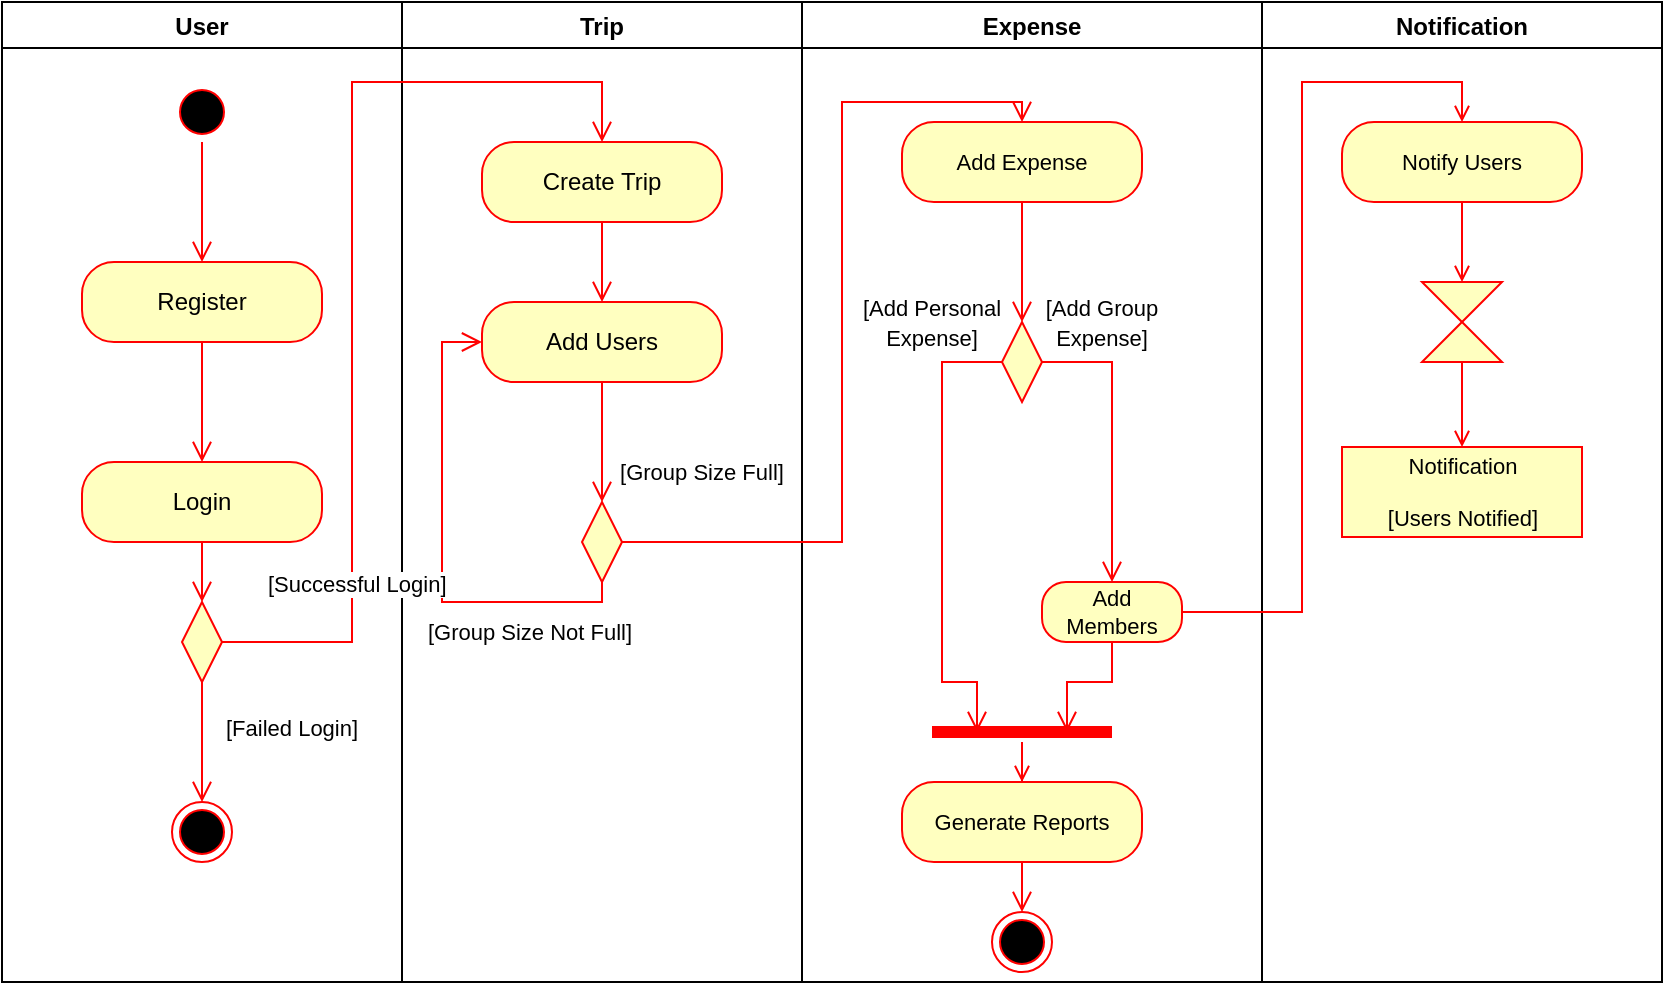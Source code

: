 <mxfile version="16.4.0" type="device"><diagram id="prtHgNgQTEPvFCAcTncT" name="Page-1"><mxGraphModel dx="1178" dy="706" grid="1" gridSize="10" guides="1" tooltips="1" connect="1" arrows="1" fold="1" page="1" pageScale="1" pageWidth="827" pageHeight="1169" math="0" shadow="0"><root><mxCell id="0"/><mxCell id="1" parent="0"/><mxCell id="Q37jf3y6g4SX1fmQYltR-1" value="User" style="swimlane;" vertex="1" parent="1"><mxGeometry x="90" y="100" width="200" height="490" as="geometry"/></mxCell><mxCell id="Q37jf3y6g4SX1fmQYltR-5" value="" style="ellipse;html=1;shape=startState;fillColor=#000000;strokeColor=#ff0000;" vertex="1" parent="Q37jf3y6g4SX1fmQYltR-1"><mxGeometry x="85" y="40" width="30" height="30" as="geometry"/></mxCell><mxCell id="Q37jf3y6g4SX1fmQYltR-6" value="" style="edgeStyle=orthogonalEdgeStyle;html=1;verticalAlign=bottom;endArrow=open;endSize=8;strokeColor=#ff0000;rounded=0;" edge="1" source="Q37jf3y6g4SX1fmQYltR-5" parent="Q37jf3y6g4SX1fmQYltR-1"><mxGeometry relative="1" as="geometry"><mxPoint x="100" y="130" as="targetPoint"/></mxGeometry></mxCell><mxCell id="Q37jf3y6g4SX1fmQYltR-7" value="Register" style="rounded=1;whiteSpace=wrap;html=1;arcSize=40;fontColor=#000000;fillColor=#ffffc0;strokeColor=#ff0000;" vertex="1" parent="Q37jf3y6g4SX1fmQYltR-1"><mxGeometry x="40" y="130" width="120" height="40" as="geometry"/></mxCell><mxCell id="Q37jf3y6g4SX1fmQYltR-8" value="" style="edgeStyle=orthogonalEdgeStyle;html=1;verticalAlign=bottom;endArrow=open;endSize=8;strokeColor=#ff0000;rounded=0;" edge="1" source="Q37jf3y6g4SX1fmQYltR-7" parent="Q37jf3y6g4SX1fmQYltR-1"><mxGeometry relative="1" as="geometry"><mxPoint x="100" y="230" as="targetPoint"/></mxGeometry></mxCell><mxCell id="Q37jf3y6g4SX1fmQYltR-9" value="Login" style="rounded=1;whiteSpace=wrap;html=1;arcSize=40;fontColor=#000000;fillColor=#ffffc0;strokeColor=#ff0000;" vertex="1" parent="Q37jf3y6g4SX1fmQYltR-1"><mxGeometry x="40" y="230" width="120" height="40" as="geometry"/></mxCell><mxCell id="Q37jf3y6g4SX1fmQYltR-10" value="" style="edgeStyle=orthogonalEdgeStyle;html=1;verticalAlign=bottom;endArrow=open;endSize=8;strokeColor=#ff0000;rounded=0;entryX=0;entryY=0.5;entryDx=0;entryDy=0;" edge="1" source="Q37jf3y6g4SX1fmQYltR-9" parent="Q37jf3y6g4SX1fmQYltR-1" target="Q37jf3y6g4SX1fmQYltR-11"><mxGeometry relative="1" as="geometry"><mxPoint x="100" y="330" as="targetPoint"/></mxGeometry></mxCell><mxCell id="Q37jf3y6g4SX1fmQYltR-11" value="" style="rhombus;whiteSpace=wrap;html=1;fillColor=#ffffc0;strokeColor=#ff0000;rotation=90;" vertex="1" parent="Q37jf3y6g4SX1fmQYltR-1"><mxGeometry x="80" y="310" width="40" height="20" as="geometry"/></mxCell><mxCell id="Q37jf3y6g4SX1fmQYltR-14" value="" style="ellipse;html=1;shape=endState;fillColor=#000000;strokeColor=#ff0000;" vertex="1" parent="Q37jf3y6g4SX1fmQYltR-1"><mxGeometry x="85" y="400" width="30" height="30" as="geometry"/></mxCell><mxCell id="Q37jf3y6g4SX1fmQYltR-13" value="[Failed Login]" style="edgeStyle=orthogonalEdgeStyle;html=1;align=left;verticalAlign=top;endArrow=open;endSize=8;strokeColor=#ff0000;rounded=0;" edge="1" source="Q37jf3y6g4SX1fmQYltR-11" parent="Q37jf3y6g4SX1fmQYltR-1" target="Q37jf3y6g4SX1fmQYltR-14"><mxGeometry x="-0.667" y="10" relative="1" as="geometry"><mxPoint x="100" y="450" as="targetPoint"/><mxPoint as="offset"/></mxGeometry></mxCell><mxCell id="Q37jf3y6g4SX1fmQYltR-2" value="Trip" style="swimlane;" vertex="1" parent="1"><mxGeometry x="290" y="100" width="200" height="490" as="geometry"/></mxCell><mxCell id="Q37jf3y6g4SX1fmQYltR-16" value="Create Trip" style="rounded=1;whiteSpace=wrap;html=1;arcSize=40;fontColor=#000000;fillColor=#ffffc0;strokeColor=#ff0000;" vertex="1" parent="Q37jf3y6g4SX1fmQYltR-2"><mxGeometry x="40" y="70" width="120" height="40" as="geometry"/></mxCell><mxCell id="Q37jf3y6g4SX1fmQYltR-17" value="Add Users" style="rounded=1;whiteSpace=wrap;html=1;arcSize=40;fontColor=#000000;fillColor=#ffffc0;strokeColor=#ff0000;" vertex="1" parent="Q37jf3y6g4SX1fmQYltR-2"><mxGeometry x="40" y="150" width="120" height="40" as="geometry"/></mxCell><mxCell id="Q37jf3y6g4SX1fmQYltR-18" value="" style="edgeStyle=orthogonalEdgeStyle;html=1;verticalAlign=bottom;endArrow=open;endSize=8;strokeColor=#ff0000;rounded=0;" edge="1" source="Q37jf3y6g4SX1fmQYltR-17" parent="Q37jf3y6g4SX1fmQYltR-2"><mxGeometry relative="1" as="geometry"><mxPoint x="100" y="250" as="targetPoint"/></mxGeometry></mxCell><mxCell id="Q37jf3y6g4SX1fmQYltR-20" value="" style="edgeStyle=orthogonalEdgeStyle;html=1;verticalAlign=bottom;endArrow=open;endSize=8;strokeColor=#ff0000;rounded=0;exitX=0.5;exitY=1;exitDx=0;exitDy=0;entryX=0.5;entryY=0;entryDx=0;entryDy=0;" edge="1" parent="Q37jf3y6g4SX1fmQYltR-2" source="Q37jf3y6g4SX1fmQYltR-16" target="Q37jf3y6g4SX1fmQYltR-17"><mxGeometry relative="1" as="geometry"><mxPoint x="400" y="360" as="targetPoint"/><mxPoint x="400" y="300" as="sourcePoint"/></mxGeometry></mxCell><mxCell id="Q37jf3y6g4SX1fmQYltR-24" value="" style="rhombus;whiteSpace=wrap;html=1;fillColor=#ffffc0;strokeColor=#ff0000;rotation=90;" vertex="1" parent="Q37jf3y6g4SX1fmQYltR-2"><mxGeometry x="80" y="260" width="40" height="20" as="geometry"/></mxCell><mxCell id="Q37jf3y6g4SX1fmQYltR-25" value="" style="edgeStyle=orthogonalEdgeStyle;html=1;verticalAlign=bottom;endArrow=open;endSize=8;strokeColor=#ff0000;rounded=0;entryX=0;entryY=0.5;entryDx=0;entryDy=0;exitX=1;exitY=0.5;exitDx=0;exitDy=0;" edge="1" parent="Q37jf3y6g4SX1fmQYltR-2" source="Q37jf3y6g4SX1fmQYltR-24" target="Q37jf3y6g4SX1fmQYltR-17"><mxGeometry relative="1" as="geometry"><mxPoint x="400" y="360" as="targetPoint"/><mxPoint x="400" y="300" as="sourcePoint"/><Array as="points"><mxPoint x="100" y="300"/><mxPoint x="20" y="300"/><mxPoint x="20" y="170"/></Array></mxGeometry></mxCell><mxCell id="Q37jf3y6g4SX1fmQYltR-26" value="&lt;font style=&quot;font-size: 11px&quot;&gt;[Group Size Not Full]&lt;/font&gt;" style="text;html=1;strokeColor=none;fillColor=none;align=center;verticalAlign=middle;whiteSpace=wrap;rounded=0;" vertex="1" parent="Q37jf3y6g4SX1fmQYltR-2"><mxGeometry x="4" y="300" width="120" height="30" as="geometry"/></mxCell><mxCell id="Q37jf3y6g4SX1fmQYltR-27" value="&lt;font style=&quot;font-size: 11px&quot;&gt;[Group Size Full]&lt;/font&gt;" style="text;html=1;strokeColor=none;fillColor=none;align=center;verticalAlign=middle;whiteSpace=wrap;rounded=0;" vertex="1" parent="Q37jf3y6g4SX1fmQYltR-2"><mxGeometry x="90" y="220" width="120" height="30" as="geometry"/></mxCell><mxCell id="Q37jf3y6g4SX1fmQYltR-3" value="Expense" style="swimlane;" vertex="1" parent="1"><mxGeometry x="490" y="100" width="230" height="490" as="geometry"/></mxCell><mxCell id="Q37jf3y6g4SX1fmQYltR-55" style="edgeStyle=orthogonalEdgeStyle;rounded=0;orthogonalLoop=1;jettySize=auto;html=1;entryX=0.5;entryY=0;entryDx=0;entryDy=0;fontSize=11;strokeColor=#FF0000;endArrow=open;endFill=0;" edge="1" parent="Q37jf3y6g4SX1fmQYltR-3" source="Q37jf3y6g4SX1fmQYltR-37" target="Q37jf3y6g4SX1fmQYltR-49"><mxGeometry relative="1" as="geometry"/></mxCell><mxCell id="Q37jf3y6g4SX1fmQYltR-37" value="" style="shape=line;html=1;strokeWidth=6;strokeColor=#ff0000;fontSize=11;" vertex="1" parent="Q37jf3y6g4SX1fmQYltR-3"><mxGeometry x="65" y="360" width="90" height="10" as="geometry"/></mxCell><mxCell id="Q37jf3y6g4SX1fmQYltR-39" value="Add Members" style="rounded=1;whiteSpace=wrap;html=1;arcSize=40;fontColor=#000000;fillColor=#ffffc0;strokeColor=#ff0000;fontSize=11;" vertex="1" parent="Q37jf3y6g4SX1fmQYltR-3"><mxGeometry x="120" y="290" width="70" height="30" as="geometry"/></mxCell><mxCell id="Q37jf3y6g4SX1fmQYltR-40" value="" style="edgeStyle=orthogonalEdgeStyle;html=1;verticalAlign=bottom;endArrow=open;endSize=8;strokeColor=#ff0000;rounded=0;fontSize=11;exitX=0.5;exitY=1;exitDx=0;exitDy=0;entryX=0.75;entryY=0.5;entryDx=0;entryDy=0;entryPerimeter=0;" edge="1" parent="Q37jf3y6g4SX1fmQYltR-3" source="Q37jf3y6g4SX1fmQYltR-39" target="Q37jf3y6g4SX1fmQYltR-37"><mxGeometry relative="1" as="geometry"><mxPoint x="550" y="450" as="targetPoint"/><mxPoint x="145" y="320" as="sourcePoint"/></mxGeometry></mxCell><mxCell id="Q37jf3y6g4SX1fmQYltR-42" value="Add Expense" style="rounded=1;whiteSpace=wrap;html=1;arcSize=40;fontColor=#000000;fillColor=#ffffc0;strokeColor=#ff0000;fontSize=11;" vertex="1" parent="Q37jf3y6g4SX1fmQYltR-3"><mxGeometry x="50" y="60" width="120" height="40" as="geometry"/></mxCell><mxCell id="Q37jf3y6g4SX1fmQYltR-43" value="" style="edgeStyle=orthogonalEdgeStyle;html=1;verticalAlign=bottom;endArrow=open;endSize=8;strokeColor=#ff0000;rounded=0;fontSize=11;" edge="1" source="Q37jf3y6g4SX1fmQYltR-42" parent="Q37jf3y6g4SX1fmQYltR-3"><mxGeometry relative="1" as="geometry"><mxPoint x="110" y="160" as="targetPoint"/></mxGeometry></mxCell><mxCell id="Q37jf3y6g4SX1fmQYltR-44" value="" style="rhombus;whiteSpace=wrap;html=1;fillColor=#ffffc0;strokeColor=#ff0000;rotation=90;" vertex="1" parent="Q37jf3y6g4SX1fmQYltR-3"><mxGeometry x="90" y="170" width="40" height="20" as="geometry"/></mxCell><mxCell id="Q37jf3y6g4SX1fmQYltR-45" value="" style="edgeStyle=orthogonalEdgeStyle;html=1;verticalAlign=bottom;endArrow=open;endSize=8;strokeColor=#ff0000;rounded=0;fontSize=11;exitX=0.5;exitY=0;exitDx=0;exitDy=0;entryX=0.5;entryY=0;entryDx=0;entryDy=0;" edge="1" parent="Q37jf3y6g4SX1fmQYltR-3" source="Q37jf3y6g4SX1fmQYltR-44" target="Q37jf3y6g4SX1fmQYltR-39"><mxGeometry relative="1" as="geometry"><mxPoint x="610" y="270" as="targetPoint"/><mxPoint x="610" y="210" as="sourcePoint"/></mxGeometry></mxCell><mxCell id="Q37jf3y6g4SX1fmQYltR-46" value="" style="edgeStyle=orthogonalEdgeStyle;html=1;verticalAlign=bottom;endArrow=open;endSize=8;strokeColor=#ff0000;rounded=0;fontSize=11;exitX=0.5;exitY=1;exitDx=0;exitDy=0;entryX=0.25;entryY=0.5;entryDx=0;entryDy=0;entryPerimeter=0;" edge="1" parent="Q37jf3y6g4SX1fmQYltR-3" source="Q37jf3y6g4SX1fmQYltR-44" target="Q37jf3y6g4SX1fmQYltR-37"><mxGeometry relative="1" as="geometry"><mxPoint x="65" y="290" as="targetPoint"/><mxPoint x="620" y="290" as="sourcePoint"/><Array as="points"><mxPoint x="70" y="180"/><mxPoint x="70" y="340"/><mxPoint x="87" y="340"/></Array></mxGeometry></mxCell><mxCell id="Q37jf3y6g4SX1fmQYltR-47" value="&lt;span style=&quot;font-size: 11px&quot;&gt;[Add Group Expense]&lt;/span&gt;" style="text;html=1;strokeColor=none;fillColor=none;align=center;verticalAlign=middle;whiteSpace=wrap;rounded=0;" vertex="1" parent="Q37jf3y6g4SX1fmQYltR-3"><mxGeometry x="110" y="145" width="80" height="30" as="geometry"/></mxCell><mxCell id="Q37jf3y6g4SX1fmQYltR-48" value="&lt;span style=&quot;font-size: 11px&quot;&gt;[Add Personal Expense]&lt;/span&gt;" style="text;html=1;strokeColor=none;fillColor=none;align=center;verticalAlign=middle;whiteSpace=wrap;rounded=0;" vertex="1" parent="Q37jf3y6g4SX1fmQYltR-3"><mxGeometry x="25" y="150" width="80" height="20" as="geometry"/></mxCell><mxCell id="Q37jf3y6g4SX1fmQYltR-49" value="Generate Reports" style="rounded=1;whiteSpace=wrap;html=1;arcSize=40;fontColor=#000000;fillColor=#ffffc0;strokeColor=#ff0000;fontSize=11;" vertex="1" parent="Q37jf3y6g4SX1fmQYltR-3"><mxGeometry x="50" y="390" width="120" height="40" as="geometry"/></mxCell><mxCell id="Q37jf3y6g4SX1fmQYltR-53" value="" style="edgeStyle=orthogonalEdgeStyle;html=1;verticalAlign=bottom;endArrow=open;endSize=8;strokeColor=#ff0000;rounded=0;fontSize=11;exitX=0.5;exitY=1;exitDx=0;exitDy=0;entryX=0.5;entryY=0;entryDx=0;entryDy=0;" edge="1" parent="Q37jf3y6g4SX1fmQYltR-3" source="Q37jf3y6g4SX1fmQYltR-49" target="Q37jf3y6g4SX1fmQYltR-54"><mxGeometry relative="1" as="geometry"><mxPoint x="110" y="460" as="targetPoint"/><mxPoint x="565.029" y="430" as="sourcePoint"/></mxGeometry></mxCell><mxCell id="Q37jf3y6g4SX1fmQYltR-54" value="" style="ellipse;html=1;shape=endState;fillColor=#000000;strokeColor=#ff0000;fontSize=11;" vertex="1" parent="Q37jf3y6g4SX1fmQYltR-3"><mxGeometry x="95" y="455" width="30" height="30" as="geometry"/></mxCell><mxCell id="Q37jf3y6g4SX1fmQYltR-4" value="Notification" style="swimlane;" vertex="1" parent="1"><mxGeometry x="720" y="100" width="200" height="490" as="geometry"/></mxCell><mxCell id="Q37jf3y6g4SX1fmQYltR-64" style="edgeStyle=orthogonalEdgeStyle;rounded=0;orthogonalLoop=1;jettySize=auto;html=1;entryX=0.5;entryY=0;entryDx=0;entryDy=0;fontSize=11;endArrow=open;endFill=0;strokeColor=#FF0000;" edge="1" parent="Q37jf3y6g4SX1fmQYltR-4" source="Q37jf3y6g4SX1fmQYltR-57" target="Q37jf3y6g4SX1fmQYltR-63"><mxGeometry relative="1" as="geometry"/></mxCell><mxCell id="Q37jf3y6g4SX1fmQYltR-57" value="Notify Users" style="rounded=1;whiteSpace=wrap;html=1;arcSize=40;fontColor=#000000;fillColor=#ffffc0;strokeColor=#ff0000;fontSize=11;" vertex="1" parent="Q37jf3y6g4SX1fmQYltR-4"><mxGeometry x="40" y="60" width="120" height="40" as="geometry"/></mxCell><mxCell id="Q37jf3y6g4SX1fmQYltR-60" value="Notification&lt;br&gt;&lt;br&gt;[Users Notified]" style="html=1;align=center;verticalAlign=middle;rounded=0;absoluteArcSize=1;arcSize=10;dashed=0;fontSize=11;strokeColor=#FF0000;fillColor=#FFFFC0;" vertex="1" parent="Q37jf3y6g4SX1fmQYltR-4"><mxGeometry x="40" y="222.5" width="120" height="45" as="geometry"/></mxCell><mxCell id="Q37jf3y6g4SX1fmQYltR-66" style="edgeStyle=orthogonalEdgeStyle;rounded=0;orthogonalLoop=1;jettySize=auto;html=1;entryX=0.5;entryY=0;entryDx=0;entryDy=0;fontSize=11;endArrow=open;endFill=0;strokeColor=#FF0000;" edge="1" parent="Q37jf3y6g4SX1fmQYltR-4" source="Q37jf3y6g4SX1fmQYltR-63" target="Q37jf3y6g4SX1fmQYltR-60"><mxGeometry relative="1" as="geometry"/></mxCell><mxCell id="Q37jf3y6g4SX1fmQYltR-63" value="" style="shape=collate;whiteSpace=wrap;html=1;fontSize=11;strokeColor=#FF0000;fillColor=#FFFFC0;" vertex="1" parent="Q37jf3y6g4SX1fmQYltR-4"><mxGeometry x="80" y="140" width="40" height="40" as="geometry"/></mxCell><mxCell id="Q37jf3y6g4SX1fmQYltR-12" value="[Successful Login]" style="edgeStyle=orthogonalEdgeStyle;html=1;align=left;verticalAlign=bottom;endArrow=open;endSize=8;strokeColor=#ff0000;rounded=0;entryX=0.5;entryY=0;entryDx=0;entryDy=0;" edge="1" source="Q37jf3y6g4SX1fmQYltR-11" parent="1" target="Q37jf3y6g4SX1fmQYltR-16"><mxGeometry x="-0.915" y="20" relative="1" as="geometry"><mxPoint x="330" y="470" as="targetPoint"/><Array as="points"><mxPoint x="265" y="420"/><mxPoint x="265" y="140"/><mxPoint x="390" y="140"/></Array><mxPoint as="offset"/></mxGeometry></mxCell><mxCell id="Q37jf3y6g4SX1fmQYltR-28" value="" style="edgeStyle=orthogonalEdgeStyle;html=1;verticalAlign=bottom;endArrow=open;endSize=8;strokeColor=#ff0000;rounded=0;exitX=0.5;exitY=0;exitDx=0;exitDy=0;entryX=0;entryY=0.5;entryDx=0;entryDy=0;" edge="1" parent="1" source="Q37jf3y6g4SX1fmQYltR-24"><mxGeometry relative="1" as="geometry"><mxPoint x="600" y="160" as="targetPoint"/><mxPoint x="690" y="400" as="sourcePoint"/><Array as="points"><mxPoint x="510" y="370"/><mxPoint x="510" y="150"/><mxPoint x="600" y="150"/></Array></mxGeometry></mxCell><mxCell id="Q37jf3y6g4SX1fmQYltR-59" style="edgeStyle=orthogonalEdgeStyle;rounded=0;orthogonalLoop=1;jettySize=auto;html=1;entryX=0.5;entryY=0;entryDx=0;entryDy=0;fontSize=11;endArrow=open;endFill=0;strokeColor=#FF0000;" edge="1" parent="1" source="Q37jf3y6g4SX1fmQYltR-39" target="Q37jf3y6g4SX1fmQYltR-57"><mxGeometry relative="1" as="geometry"><Array as="points"><mxPoint x="740" y="405"/><mxPoint x="740" y="140"/><mxPoint x="820" y="140"/></Array></mxGeometry></mxCell></root></mxGraphModel></diagram></mxfile>